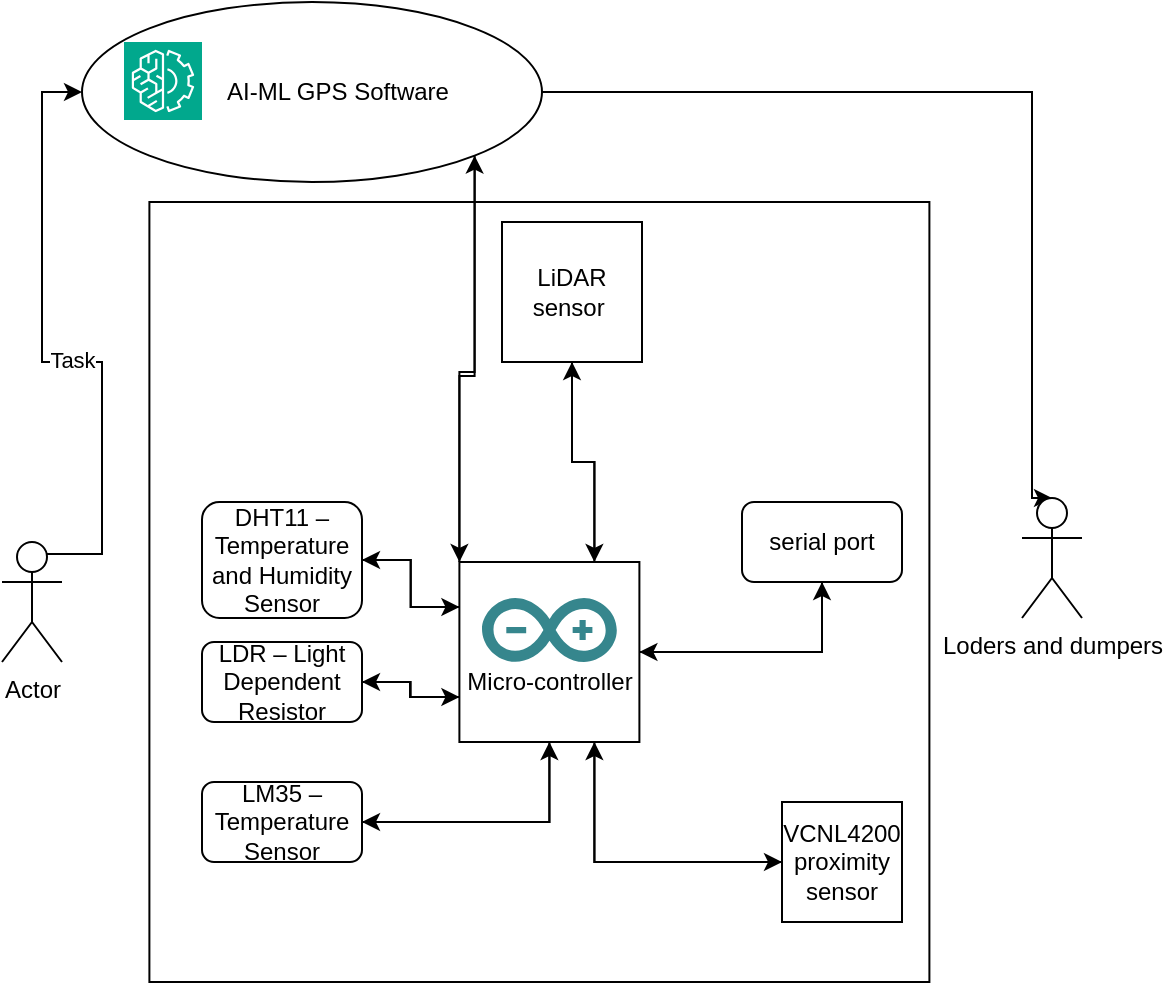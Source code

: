<mxfile version="21.7.5" type="github">
  <diagram name="Page-1" id="VeXsjyThCuEXq61cQmM3">
    <mxGraphModel dx="1303" dy="1821" grid="1" gridSize="10" guides="1" tooltips="1" connect="1" arrows="1" fold="1" page="1" pageScale="1" pageWidth="850" pageHeight="1100" math="0" shadow="0">
      <root>
        <mxCell id="0" />
        <mxCell id="1" parent="0" />
        <mxCell id="JtNwJvJBWFGSNwz0xdhZ-2" value="" style="whiteSpace=wrap;html=1;aspect=fixed;" vertex="1" parent="1">
          <mxGeometry x="293.7" y="-30" width="390" height="390" as="geometry" />
        </mxCell>
        <mxCell id="JtNwJvJBWFGSNwz0xdhZ-13" style="edgeStyle=orthogonalEdgeStyle;rounded=0;orthogonalLoop=1;jettySize=auto;html=1;exitX=0.75;exitY=0.1;exitDx=0;exitDy=0;exitPerimeter=0;entryX=0;entryY=0.5;entryDx=0;entryDy=0;" edge="1" parent="1" source="JtNwJvJBWFGSNwz0xdhZ-3" target="JtNwJvJBWFGSNwz0xdhZ-4">
          <mxGeometry relative="1" as="geometry" />
        </mxCell>
        <mxCell id="JtNwJvJBWFGSNwz0xdhZ-19" value="Task" style="edgeLabel;html=1;align=center;verticalAlign=middle;resizable=0;points=[];" vertex="1" connectable="0" parent="JtNwJvJBWFGSNwz0xdhZ-13">
          <mxGeometry x="-0.098" y="-1" relative="1" as="geometry">
            <mxPoint as="offset" />
          </mxGeometry>
        </mxCell>
        <mxCell id="JtNwJvJBWFGSNwz0xdhZ-3" value="Actor" style="shape=umlActor;verticalLabelPosition=bottom;verticalAlign=top;html=1;outlineConnect=0;" vertex="1" parent="1">
          <mxGeometry x="220" y="140" width="30" height="60" as="geometry" />
        </mxCell>
        <mxCell id="JtNwJvJBWFGSNwz0xdhZ-34" style="edgeStyle=orthogonalEdgeStyle;rounded=0;orthogonalLoop=1;jettySize=auto;html=1;exitX=1;exitY=0.5;exitDx=0;exitDy=0;entryX=0.5;entryY=0;entryDx=0;entryDy=0;entryPerimeter=0;" edge="1" parent="1" source="JtNwJvJBWFGSNwz0xdhZ-4" target="JtNwJvJBWFGSNwz0xdhZ-33">
          <mxGeometry relative="1" as="geometry">
            <Array as="points">
              <mxPoint x="735" y="-85" />
            </Array>
          </mxGeometry>
        </mxCell>
        <mxCell id="JtNwJvJBWFGSNwz0xdhZ-38" style="edgeStyle=orthogonalEdgeStyle;rounded=0;orthogonalLoop=1;jettySize=auto;html=1;exitX=1;exitY=1;exitDx=0;exitDy=0;entryX=0;entryY=0;entryDx=0;entryDy=0;" edge="1" parent="1" source="JtNwJvJBWFGSNwz0xdhZ-4" target="JtNwJvJBWFGSNwz0xdhZ-14">
          <mxGeometry relative="1" as="geometry" />
        </mxCell>
        <mxCell id="JtNwJvJBWFGSNwz0xdhZ-4" value="&amp;nbsp; &amp;nbsp; &amp;nbsp; &amp;nbsp; AI-ML GPS Software" style="ellipse;whiteSpace=wrap;html=1;fontColor=#000000;" vertex="1" parent="1">
          <mxGeometry x="260" y="-130" width="230" height="90" as="geometry" />
        </mxCell>
        <mxCell id="JtNwJvJBWFGSNwz0xdhZ-26" style="edgeStyle=orthogonalEdgeStyle;rounded=0;orthogonalLoop=1;jettySize=auto;html=1;exitX=0;exitY=0;exitDx=0;exitDy=0;entryX=1;entryY=1;entryDx=0;entryDy=0;" edge="1" parent="1" source="JtNwJvJBWFGSNwz0xdhZ-14" target="JtNwJvJBWFGSNwz0xdhZ-4">
          <mxGeometry relative="1" as="geometry">
            <Array as="points">
              <mxPoint x="449" y="57" />
            </Array>
          </mxGeometry>
        </mxCell>
        <mxCell id="JtNwJvJBWFGSNwz0xdhZ-35" style="edgeStyle=orthogonalEdgeStyle;rounded=0;orthogonalLoop=1;jettySize=auto;html=1;exitX=0;exitY=0.25;exitDx=0;exitDy=0;entryX=1;entryY=0.5;entryDx=0;entryDy=0;" edge="1" parent="1" source="JtNwJvJBWFGSNwz0xdhZ-14" target="JtNwJvJBWFGSNwz0xdhZ-21">
          <mxGeometry relative="1" as="geometry" />
        </mxCell>
        <mxCell id="JtNwJvJBWFGSNwz0xdhZ-37" style="edgeStyle=orthogonalEdgeStyle;rounded=0;orthogonalLoop=1;jettySize=auto;html=1;exitX=0;exitY=0.75;exitDx=0;exitDy=0;entryX=1;entryY=0.5;entryDx=0;entryDy=0;" edge="1" parent="1" source="JtNwJvJBWFGSNwz0xdhZ-14" target="JtNwJvJBWFGSNwz0xdhZ-22">
          <mxGeometry relative="1" as="geometry" />
        </mxCell>
        <mxCell id="JtNwJvJBWFGSNwz0xdhZ-39" style="edgeStyle=orthogonalEdgeStyle;rounded=0;orthogonalLoop=1;jettySize=auto;html=1;exitX=0.5;exitY=1;exitDx=0;exitDy=0;entryX=1;entryY=0.5;entryDx=0;entryDy=0;" edge="1" parent="1" source="JtNwJvJBWFGSNwz0xdhZ-14" target="JtNwJvJBWFGSNwz0xdhZ-23">
          <mxGeometry relative="1" as="geometry" />
        </mxCell>
        <mxCell id="JtNwJvJBWFGSNwz0xdhZ-40" style="edgeStyle=orthogonalEdgeStyle;rounded=0;orthogonalLoop=1;jettySize=auto;html=1;exitX=0.75;exitY=1;exitDx=0;exitDy=0;entryX=0;entryY=0.5;entryDx=0;entryDy=0;" edge="1" parent="1" source="JtNwJvJBWFGSNwz0xdhZ-14" target="JtNwJvJBWFGSNwz0xdhZ-20">
          <mxGeometry relative="1" as="geometry" />
        </mxCell>
        <mxCell id="JtNwJvJBWFGSNwz0xdhZ-41" style="edgeStyle=orthogonalEdgeStyle;rounded=0;orthogonalLoop=1;jettySize=auto;html=1;exitX=1;exitY=0.5;exitDx=0;exitDy=0;entryX=0.5;entryY=1;entryDx=0;entryDy=0;" edge="1" parent="1" source="JtNwJvJBWFGSNwz0xdhZ-14" target="JtNwJvJBWFGSNwz0xdhZ-24">
          <mxGeometry relative="1" as="geometry" />
        </mxCell>
        <mxCell id="JtNwJvJBWFGSNwz0xdhZ-42" style="edgeStyle=orthogonalEdgeStyle;rounded=0;orthogonalLoop=1;jettySize=auto;html=1;exitX=0.75;exitY=0;exitDx=0;exitDy=0;entryX=0.5;entryY=1;entryDx=0;entryDy=0;" edge="1" parent="1" source="JtNwJvJBWFGSNwz0xdhZ-14" target="JtNwJvJBWFGSNwz0xdhZ-25">
          <mxGeometry relative="1" as="geometry" />
        </mxCell>
        <mxCell id="JtNwJvJBWFGSNwz0xdhZ-14" value="&lt;br&gt;&lt;br&gt;Micro-controller" style="whiteSpace=wrap;html=1;aspect=fixed;" vertex="1" parent="1">
          <mxGeometry x="448.7" y="150" width="90" height="90" as="geometry" />
        </mxCell>
        <mxCell id="JtNwJvJBWFGSNwz0xdhZ-16" value="" style="sketch=0;points=[[0,0,0],[0.25,0,0],[0.5,0,0],[0.75,0,0],[1,0,0],[0,1,0],[0.25,1,0],[0.5,1,0],[0.75,1,0],[1,1,0],[0,0.25,0],[0,0.5,0],[0,0.75,0],[1,0.25,0],[1,0.5,0],[1,0.75,0]];outlineConnect=0;fontColor=#232F3E;fillColor=#01A88D;strokeColor=#ffffff;dashed=0;verticalLabelPosition=bottom;verticalAlign=top;align=center;html=1;fontSize=12;fontStyle=0;aspect=fixed;shape=mxgraph.aws4.resourceIcon;resIcon=mxgraph.aws4.machine_learning;" vertex="1" parent="1">
          <mxGeometry x="281" y="-110" width="39" height="39" as="geometry" />
        </mxCell>
        <mxCell id="JtNwJvJBWFGSNwz0xdhZ-18" value="" style="dashed=0;outlineConnect=0;html=1;align=center;labelPosition=center;verticalLabelPosition=bottom;verticalAlign=top;shape=mxgraph.weblogos.arduino;fillColor=#36868D;strokeColor=none" vertex="1" parent="1">
          <mxGeometry x="460" y="168" width="67.4" height="32" as="geometry" />
        </mxCell>
        <mxCell id="JtNwJvJBWFGSNwz0xdhZ-31" style="edgeStyle=orthogonalEdgeStyle;rounded=0;orthogonalLoop=1;jettySize=auto;html=1;exitX=0;exitY=0.5;exitDx=0;exitDy=0;entryX=0.75;entryY=1;entryDx=0;entryDy=0;" edge="1" parent="1" source="JtNwJvJBWFGSNwz0xdhZ-20" target="JtNwJvJBWFGSNwz0xdhZ-14">
          <mxGeometry relative="1" as="geometry" />
        </mxCell>
        <mxCell id="JtNwJvJBWFGSNwz0xdhZ-20" value="VCNL4200&lt;br&gt;proximity&lt;br/&gt;sensor" style="whiteSpace=wrap;html=1;aspect=fixed;" vertex="1" parent="1">
          <mxGeometry x="610" y="270" width="60" height="60" as="geometry" />
        </mxCell>
        <mxCell id="JtNwJvJBWFGSNwz0xdhZ-28" style="edgeStyle=orthogonalEdgeStyle;rounded=0;orthogonalLoop=1;jettySize=auto;html=1;exitX=1;exitY=0.5;exitDx=0;exitDy=0;entryX=0;entryY=0.25;entryDx=0;entryDy=0;" edge="1" parent="1" source="JtNwJvJBWFGSNwz0xdhZ-21" target="JtNwJvJBWFGSNwz0xdhZ-14">
          <mxGeometry relative="1" as="geometry" />
        </mxCell>
        <mxCell id="JtNwJvJBWFGSNwz0xdhZ-21" value="DHT11 – Temperature and Humidity Sensor" style="rounded=1;whiteSpace=wrap;html=1;" vertex="1" parent="1">
          <mxGeometry x="320" y="120" width="80" height="58" as="geometry" />
        </mxCell>
        <mxCell id="JtNwJvJBWFGSNwz0xdhZ-27" style="edgeStyle=orthogonalEdgeStyle;rounded=0;orthogonalLoop=1;jettySize=auto;html=1;exitX=1;exitY=0.5;exitDx=0;exitDy=0;entryX=0;entryY=0.75;entryDx=0;entryDy=0;" edge="1" parent="1" source="JtNwJvJBWFGSNwz0xdhZ-22" target="JtNwJvJBWFGSNwz0xdhZ-14">
          <mxGeometry relative="1" as="geometry">
            <Array as="points">
              <mxPoint x="424" y="210" />
              <mxPoint x="424" y="217" />
            </Array>
          </mxGeometry>
        </mxCell>
        <mxCell id="JtNwJvJBWFGSNwz0xdhZ-22" value="LDR – Light Dependent Resistor" style="rounded=1;whiteSpace=wrap;html=1;" vertex="1" parent="1">
          <mxGeometry x="320" y="190" width="80" height="40" as="geometry" />
        </mxCell>
        <mxCell id="JtNwJvJBWFGSNwz0xdhZ-29" style="edgeStyle=orthogonalEdgeStyle;rounded=0;orthogonalLoop=1;jettySize=auto;html=1;exitX=1;exitY=0.5;exitDx=0;exitDy=0;entryX=0.5;entryY=1;entryDx=0;entryDy=0;" edge="1" parent="1" source="JtNwJvJBWFGSNwz0xdhZ-23" target="JtNwJvJBWFGSNwz0xdhZ-14">
          <mxGeometry relative="1" as="geometry" />
        </mxCell>
        <mxCell id="JtNwJvJBWFGSNwz0xdhZ-23" value="LM35 – Temperature Sensor" style="rounded=1;whiteSpace=wrap;html=1;" vertex="1" parent="1">
          <mxGeometry x="320" y="260" width="80" height="40" as="geometry" />
        </mxCell>
        <mxCell id="JtNwJvJBWFGSNwz0xdhZ-30" style="edgeStyle=orthogonalEdgeStyle;rounded=0;orthogonalLoop=1;jettySize=auto;html=1;exitX=0.5;exitY=1;exitDx=0;exitDy=0;entryX=1;entryY=0.5;entryDx=0;entryDy=0;" edge="1" parent="1" source="JtNwJvJBWFGSNwz0xdhZ-24" target="JtNwJvJBWFGSNwz0xdhZ-14">
          <mxGeometry relative="1" as="geometry" />
        </mxCell>
        <mxCell id="JtNwJvJBWFGSNwz0xdhZ-24" value="serial port" style="rounded=1;whiteSpace=wrap;html=1;" vertex="1" parent="1">
          <mxGeometry x="590" y="120" width="80" height="40" as="geometry" />
        </mxCell>
        <mxCell id="JtNwJvJBWFGSNwz0xdhZ-32" style="edgeStyle=orthogonalEdgeStyle;rounded=0;orthogonalLoop=1;jettySize=auto;html=1;exitX=0.5;exitY=1;exitDx=0;exitDy=0;entryX=0.75;entryY=0;entryDx=0;entryDy=0;" edge="1" parent="1" source="JtNwJvJBWFGSNwz0xdhZ-25" target="JtNwJvJBWFGSNwz0xdhZ-14">
          <mxGeometry relative="1" as="geometry" />
        </mxCell>
        <mxCell id="JtNwJvJBWFGSNwz0xdhZ-25" value="LiDAR&lt;br/&gt;sensor&amp;nbsp;" style="whiteSpace=wrap;html=1;aspect=fixed;" vertex="1" parent="1">
          <mxGeometry x="470" y="-20" width="70" height="70" as="geometry" />
        </mxCell>
        <mxCell id="JtNwJvJBWFGSNwz0xdhZ-33" value="Loders and dumpers" style="shape=umlActor;verticalLabelPosition=bottom;verticalAlign=top;html=1;outlineConnect=0;" vertex="1" parent="1">
          <mxGeometry x="730" y="118" width="30" height="60" as="geometry" />
        </mxCell>
      </root>
    </mxGraphModel>
  </diagram>
</mxfile>
